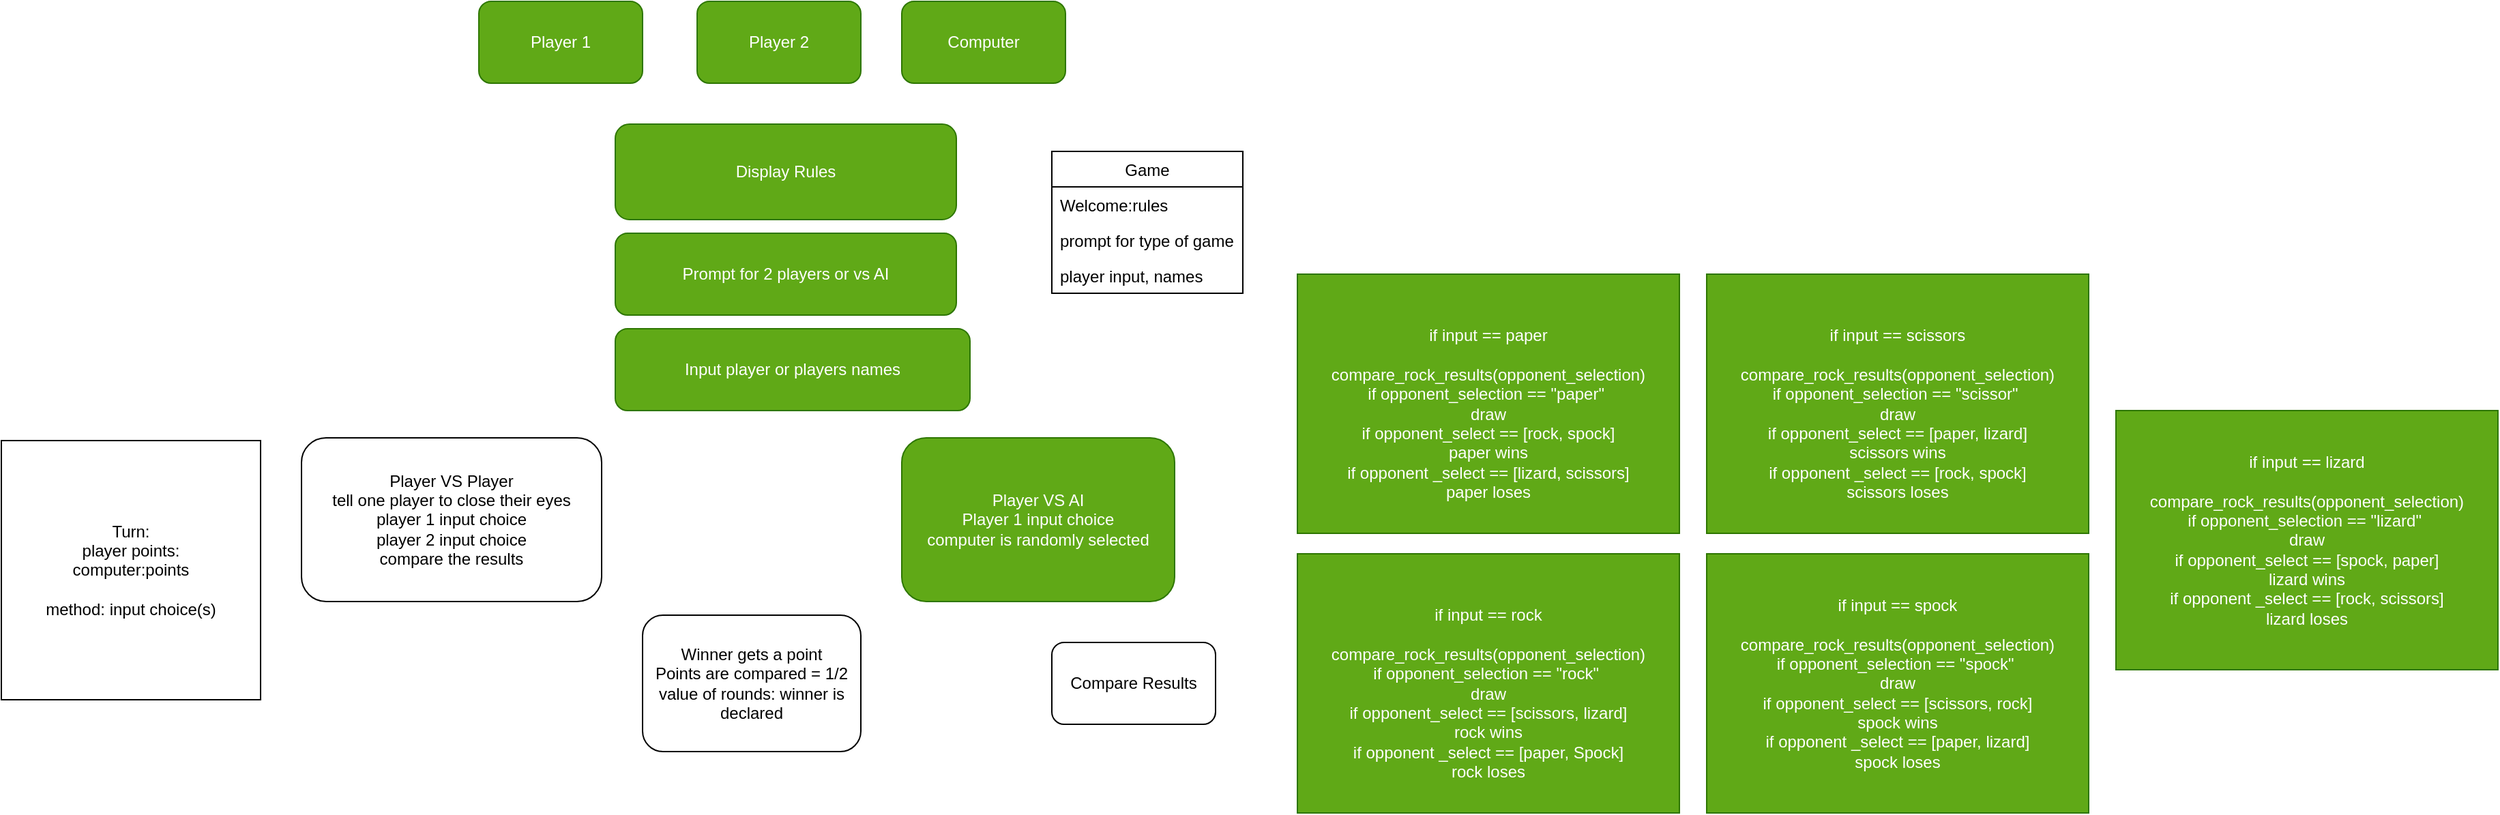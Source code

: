 <mxfile>
    <diagram id="XpdApWttauRfRJBmCwZu" name="Page-1">
        <mxGraphModel dx="1468" dy="506" grid="1" gridSize="10" guides="1" tooltips="1" connect="1" arrows="1" fold="1" page="1" pageScale="1" pageWidth="850" pageHeight="1100" math="0" shadow="0">
            <root>
                <mxCell id="0"/>
                <mxCell id="1" parent="0"/>
                <mxCell id="iMUHe29IS4yF6Pl8tMEZ-1" value="Player 1" style="rounded=1;whiteSpace=wrap;html=1;fillColor=#60a917;strokeColor=#2D7600;fontColor=#ffffff;" parent="1" vertex="1">
                    <mxGeometry x="30" y="30" width="120" height="60" as="geometry"/>
                </mxCell>
                <mxCell id="iMUHe29IS4yF6Pl8tMEZ-2" value="Player 2&lt;span style=&quot;color: rgba(0 , 0 , 0 , 0) ; font-family: monospace ; font-size: 0px&quot;&gt;%3CmxGraphModel%3E%3Croot%3E%3CmxCell%20id%3D%220%22%2F%3E%3CmxCell%20id%3D%221%22%20parent%3D%220%22%2F%3E%3CmxCell%20id%3D%222%22%20value%3D%22Player%201%22%20style%3D%22rounded%3D1%3BwhiteSpace%3Dwrap%3Bhtml%3D1%3B%22%20vertex%3D%221%22%20parent%3D%221%22%3E%3CmxGeometry%20x%3D%2230%22%20y%3D%2220%22%20width%3D%22120%22%20height%3D%2260%22%20as%3D%22geometry%22%2F%3E%3C%2FmxCell%3E%3C%2Froot%3E%3C%2FmxGraphModel%3E&lt;/span&gt;" style="rounded=1;whiteSpace=wrap;html=1;fillColor=#60a917;strokeColor=#2D7600;fontColor=#ffffff;" parent="1" vertex="1">
                    <mxGeometry x="190" y="30" width="120" height="60" as="geometry"/>
                </mxCell>
                <mxCell id="iMUHe29IS4yF6Pl8tMEZ-3" value="Computer" style="rounded=1;whiteSpace=wrap;html=1;fillColor=#60a917;strokeColor=#2D7600;fontColor=#ffffff;" parent="1" vertex="1">
                    <mxGeometry x="340" y="30" width="120" height="60" as="geometry"/>
                </mxCell>
                <mxCell id="iMUHe29IS4yF6Pl8tMEZ-4" value="Display Rules" style="rounded=1;whiteSpace=wrap;html=1;fillColor=#60a917;strokeColor=#2D7600;fontColor=#ffffff;" parent="1" vertex="1">
                    <mxGeometry x="130" y="120" width="250" height="70" as="geometry"/>
                </mxCell>
                <mxCell id="iMUHe29IS4yF6Pl8tMEZ-5" value="Prompt for 2 players or vs AI" style="rounded=1;whiteSpace=wrap;html=1;fillColor=#60a917;strokeColor=#2D7600;fontColor=#ffffff;" parent="1" vertex="1">
                    <mxGeometry x="130" y="200" width="250" height="60" as="geometry"/>
                </mxCell>
                <mxCell id="iMUHe29IS4yF6Pl8tMEZ-6" value="Input player or players names" style="rounded=1;whiteSpace=wrap;html=1;fillColor=#60a917;strokeColor=#2D7600;fontColor=#ffffff;" parent="1" vertex="1">
                    <mxGeometry x="130" y="270" width="260" height="60" as="geometry"/>
                </mxCell>
                <mxCell id="iMUHe29IS4yF6Pl8tMEZ-8" value="Player VS Player&lt;br&gt;tell one player to close their eyes&lt;br&gt;player 1 input choice&lt;br&gt;player 2 input choice&lt;br&gt;compare the results" style="rounded=1;whiteSpace=wrap;html=1;" parent="1" vertex="1">
                    <mxGeometry x="-100" y="350" width="220" height="120" as="geometry"/>
                </mxCell>
                <mxCell id="iMUHe29IS4yF6Pl8tMEZ-9" value="Player VS AI&lt;br&gt;Player 1 input choice&lt;br&gt;computer is randomly selected&lt;br&gt;" style="rounded=1;whiteSpace=wrap;html=1;fillColor=#60a917;strokeColor=#2D7600;fontColor=#ffffff;" parent="1" vertex="1">
                    <mxGeometry x="340" y="350" width="200" height="120" as="geometry"/>
                </mxCell>
                <mxCell id="iMUHe29IS4yF6Pl8tMEZ-10" value="Winner gets a point&lt;br&gt;Points are compared = 1/2 value of rounds: winner is declared" style="rounded=1;whiteSpace=wrap;html=1;" parent="1" vertex="1">
                    <mxGeometry x="150" y="480" width="160" height="100" as="geometry"/>
                </mxCell>
                <mxCell id="iMUHe29IS4yF6Pl8tMEZ-15" value="Game" style="swimlane;fontStyle=0;childLayout=stackLayout;horizontal=1;startSize=26;fillColor=none;horizontalStack=0;resizeParent=1;resizeParentMax=0;resizeLast=0;collapsible=1;marginBottom=0;" parent="1" vertex="1">
                    <mxGeometry x="450" y="140" width="140" height="104" as="geometry"/>
                </mxCell>
                <mxCell id="iMUHe29IS4yF6Pl8tMEZ-16" value="Welcome:rules" style="text;strokeColor=none;fillColor=none;align=left;verticalAlign=top;spacingLeft=4;spacingRight=4;overflow=hidden;rotatable=0;points=[[0,0.5],[1,0.5]];portConstraint=eastwest;" parent="iMUHe29IS4yF6Pl8tMEZ-15" vertex="1">
                    <mxGeometry y="26" width="140" height="26" as="geometry"/>
                </mxCell>
                <mxCell id="iMUHe29IS4yF6Pl8tMEZ-17" value="prompt for type of game" style="text;strokeColor=none;fillColor=none;align=left;verticalAlign=top;spacingLeft=4;spacingRight=4;overflow=hidden;rotatable=0;points=[[0,0.5],[1,0.5]];portConstraint=eastwest;" parent="iMUHe29IS4yF6Pl8tMEZ-15" vertex="1">
                    <mxGeometry y="52" width="140" height="26" as="geometry"/>
                </mxCell>
                <mxCell id="iMUHe29IS4yF6Pl8tMEZ-18" value="player input, names" style="text;strokeColor=none;fillColor=none;align=left;verticalAlign=top;spacingLeft=4;spacingRight=4;overflow=hidden;rotatable=0;points=[[0,0.5],[1,0.5]];portConstraint=eastwest;" parent="iMUHe29IS4yF6Pl8tMEZ-15" vertex="1">
                    <mxGeometry y="78" width="140" height="26" as="geometry"/>
                </mxCell>
                <mxCell id="iMUHe29IS4yF6Pl8tMEZ-19" value="&lt;br&gt;if input == rock&lt;br&gt;&lt;br&gt;compare_rock_results(opponent_selection)&lt;br&gt;if opponent_selection == &quot;rock&quot;&amp;nbsp;&lt;br&gt;draw&lt;br&gt;if opponent_select == [scissors, lizard]&lt;br&gt;rock wins&lt;br&gt;if opponent _select == [paper, Spock]&lt;br&gt;rock loses" style="rounded=0;whiteSpace=wrap;html=1;fillColor=#60a917;strokeColor=#2D7600;fontColor=#ffffff;" parent="1" vertex="1">
                    <mxGeometry x="630" y="435" width="280" height="190" as="geometry"/>
                </mxCell>
                <mxCell id="iMUHe29IS4yF6Pl8tMEZ-20" value="Turn:&lt;br&gt;player points:&lt;br&gt;computer:points&lt;br&gt;&lt;br&gt;method: input choice(s)" style="rounded=0;whiteSpace=wrap;html=1;" parent="1" vertex="1">
                    <mxGeometry x="-320" y="352" width="190" height="190" as="geometry"/>
                </mxCell>
                <mxCell id="iMUHe29IS4yF6Pl8tMEZ-21" value="&lt;br&gt;if input == paper&lt;br&gt;&lt;br&gt;compare_rock_results(opponent_selection)&lt;br&gt;if opponent_selection == &quot;paper&quot;&amp;nbsp;&lt;br&gt;draw&lt;br&gt;if opponent_select == [rock, spock]&lt;br&gt;paper wins&lt;br&gt;if opponent _select == [lizard, scissors]&lt;br&gt;paper loses" style="rounded=0;whiteSpace=wrap;html=1;fillColor=#60a917;strokeColor=#2D7600;fontColor=#ffffff;" parent="1" vertex="1">
                    <mxGeometry x="630" y="230" width="280" height="190" as="geometry"/>
                </mxCell>
                <mxCell id="iMUHe29IS4yF6Pl8tMEZ-22" value="&lt;br&gt;if input == scissors&lt;br&gt;&lt;br&gt;compare_rock_results(opponent_selection)&lt;br&gt;if opponent_selection == &quot;scissor&quot;&amp;nbsp;&lt;br&gt;draw&lt;br&gt;if opponent_select == [paper, lizard]&lt;br&gt;scissors wins&lt;br&gt;if opponent _select == [rock, spock]&lt;br&gt;scissors loses" style="rounded=0;whiteSpace=wrap;html=1;fillColor=#60a917;strokeColor=#2D7600;fontColor=#ffffff;" parent="1" vertex="1">
                    <mxGeometry x="930" y="230" width="280" height="190" as="geometry"/>
                </mxCell>
                <mxCell id="iMUHe29IS4yF6Pl8tMEZ-23" value="if input == spock&lt;br&gt;&lt;br&gt;compare_rock_results(opponent_selection)&lt;br&gt;if opponent_selection == &quot;spock&quot;&amp;nbsp;&lt;br&gt;draw&lt;br&gt;if opponent_select == [scissors, rock]&lt;br&gt;spock wins&lt;br&gt;if opponent _select == [paper, lizard]&lt;br&gt;spock loses" style="rounded=0;whiteSpace=wrap;html=1;fillColor=#60a917;strokeColor=#2D7600;fontColor=#ffffff;" parent="1" vertex="1">
                    <mxGeometry x="930" y="435" width="280" height="190" as="geometry"/>
                </mxCell>
                <mxCell id="iMUHe29IS4yF6Pl8tMEZ-24" value="if input == lizard&lt;br&gt;&lt;br&gt;compare_rock_results(opponent_selection)&lt;br&gt;if opponent_selection == &quot;lizard&quot;&amp;nbsp;&lt;br&gt;draw&lt;br&gt;if opponent_select == [spock, paper]&lt;br&gt;lizard wins&lt;br&gt;if opponent _select == [rock, scissors]&lt;br&gt;lizard loses" style="rounded=0;whiteSpace=wrap;html=1;fillColor=#60a917;strokeColor=#2D7600;fontColor=#ffffff;" parent="1" vertex="1">
                    <mxGeometry x="1230" y="330" width="280" height="190" as="geometry"/>
                </mxCell>
                <mxCell id="2" value="Compare Results" style="rounded=1;whiteSpace=wrap;html=1;" vertex="1" parent="1">
                    <mxGeometry x="450" y="500" width="120" height="60" as="geometry"/>
                </mxCell>
            </root>
        </mxGraphModel>
    </diagram>
</mxfile>